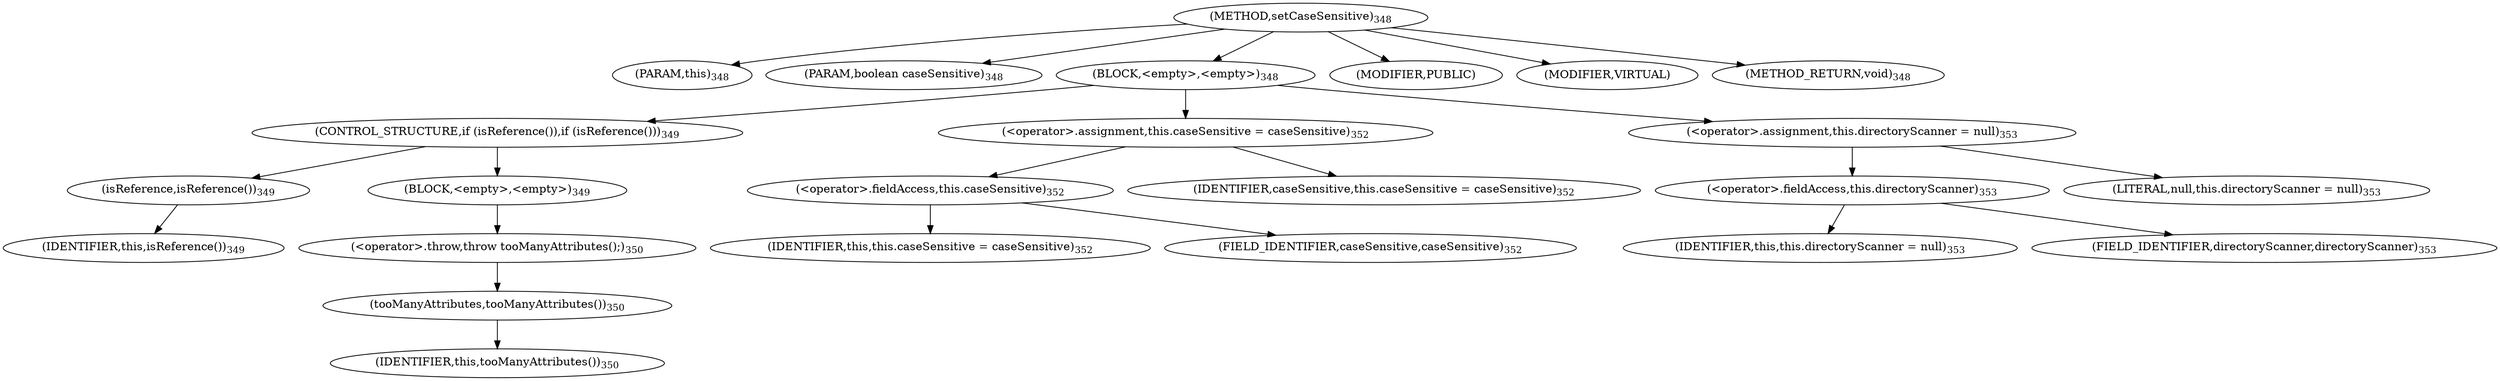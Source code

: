 digraph "setCaseSensitive" {  
"837" [label = <(METHOD,setCaseSensitive)<SUB>348</SUB>> ]
"78" [label = <(PARAM,this)<SUB>348</SUB>> ]
"838" [label = <(PARAM,boolean caseSensitive)<SUB>348</SUB>> ]
"839" [label = <(BLOCK,&lt;empty&gt;,&lt;empty&gt;)<SUB>348</SUB>> ]
"840" [label = <(CONTROL_STRUCTURE,if (isReference()),if (isReference()))<SUB>349</SUB>> ]
"841" [label = <(isReference,isReference())<SUB>349</SUB>> ]
"77" [label = <(IDENTIFIER,this,isReference())<SUB>349</SUB>> ]
"842" [label = <(BLOCK,&lt;empty&gt;,&lt;empty&gt;)<SUB>349</SUB>> ]
"843" [label = <(&lt;operator&gt;.throw,throw tooManyAttributes();)<SUB>350</SUB>> ]
"844" [label = <(tooManyAttributes,tooManyAttributes())<SUB>350</SUB>> ]
"79" [label = <(IDENTIFIER,this,tooManyAttributes())<SUB>350</SUB>> ]
"845" [label = <(&lt;operator&gt;.assignment,this.caseSensitive = caseSensitive)<SUB>352</SUB>> ]
"846" [label = <(&lt;operator&gt;.fieldAccess,this.caseSensitive)<SUB>352</SUB>> ]
"80" [label = <(IDENTIFIER,this,this.caseSensitive = caseSensitive)<SUB>352</SUB>> ]
"847" [label = <(FIELD_IDENTIFIER,caseSensitive,caseSensitive)<SUB>352</SUB>> ]
"848" [label = <(IDENTIFIER,caseSensitive,this.caseSensitive = caseSensitive)<SUB>352</SUB>> ]
"849" [label = <(&lt;operator&gt;.assignment,this.directoryScanner = null)<SUB>353</SUB>> ]
"850" [label = <(&lt;operator&gt;.fieldAccess,this.directoryScanner)<SUB>353</SUB>> ]
"851" [label = <(IDENTIFIER,this,this.directoryScanner = null)<SUB>353</SUB>> ]
"852" [label = <(FIELD_IDENTIFIER,directoryScanner,directoryScanner)<SUB>353</SUB>> ]
"853" [label = <(LITERAL,null,this.directoryScanner = null)<SUB>353</SUB>> ]
"854" [label = <(MODIFIER,PUBLIC)> ]
"855" [label = <(MODIFIER,VIRTUAL)> ]
"856" [label = <(METHOD_RETURN,void)<SUB>348</SUB>> ]
  "837" -> "78" 
  "837" -> "838" 
  "837" -> "839" 
  "837" -> "854" 
  "837" -> "855" 
  "837" -> "856" 
  "839" -> "840" 
  "839" -> "845" 
  "839" -> "849" 
  "840" -> "841" 
  "840" -> "842" 
  "841" -> "77" 
  "842" -> "843" 
  "843" -> "844" 
  "844" -> "79" 
  "845" -> "846" 
  "845" -> "848" 
  "846" -> "80" 
  "846" -> "847" 
  "849" -> "850" 
  "849" -> "853" 
  "850" -> "851" 
  "850" -> "852" 
}
